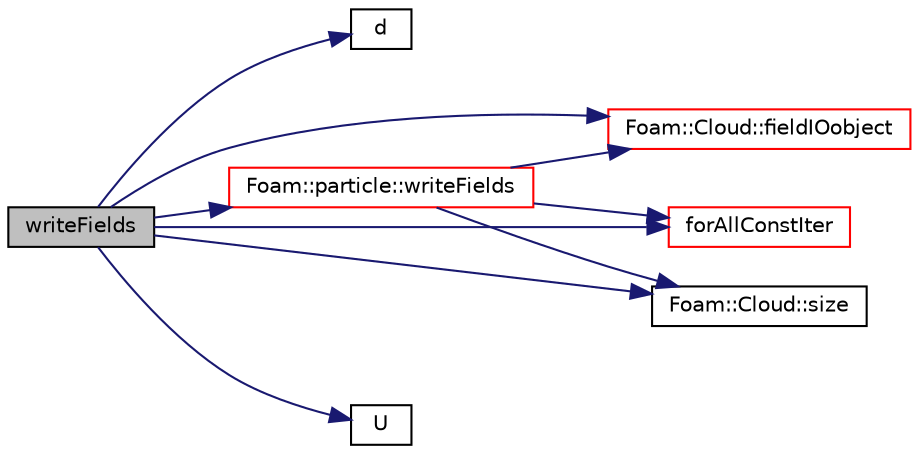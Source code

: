 digraph "writeFields"
{
  bgcolor="transparent";
  edge [fontname="Helvetica",fontsize="10",labelfontname="Helvetica",labelfontsize="10"];
  node [fontname="Helvetica",fontsize="10",shape=record];
  rankdir="LR";
  Node1 [label="writeFields",height=0.2,width=0.4,color="black", fillcolor="grey75", style="filled", fontcolor="black"];
  Node1 -> Node2 [color="midnightblue",fontsize="10",style="solid",fontname="Helvetica"];
  Node2 [label="d",height=0.2,width=0.4,color="black",URL="$a02448.html#a32cafc10ef1066f92a80e565110fce69",tooltip="Return diameter. "];
  Node1 -> Node3 [color="midnightblue",fontsize="10",style="solid",fontname="Helvetica"];
  Node3 [label="Foam::Cloud::fieldIOobject",height=0.2,width=0.4,color="red",URL="$a00271.html#aeff14efb16617f98e54d9c0c0ac06a37",tooltip="Helper to construct IOobject for field and current time. "];
  Node1 -> Node4 [color="midnightblue",fontsize="10",style="solid",fontname="Helvetica"];
  Node4 [label="forAllConstIter",height=0.2,width=0.4,color="red",URL="$a03091.html#ae21e2836509b0fa7f7cedf6493b11b09"];
  Node1 -> Node5 [color="midnightblue",fontsize="10",style="solid",fontname="Helvetica"];
  Node5 [label="Foam::Cloud::size",height=0.2,width=0.4,color="black",URL="$a00271.html#a65cea301e2d6033c43932d12d91c792f"];
  Node1 -> Node6 [color="midnightblue",fontsize="10",style="solid",fontname="Helvetica"];
  Node6 [label="U",height=0.2,width=0.4,color="black",URL="$a02448.html#a836d871041ff82c808364d73209840ae",tooltip="Return velocity. "];
  Node1 -> Node7 [color="midnightblue",fontsize="10",style="solid",fontname="Helvetica"];
  Node7 [label="Foam::particle::writeFields",height=0.2,width=0.4,color="red",URL="$a01812.html#a906eddb9c2a5710c531a5a57276cc18e",tooltip="Write the fields associated with the owner cloud. "];
  Node7 -> Node3 [color="midnightblue",fontsize="10",style="solid",fontname="Helvetica"];
  Node7 -> Node4 [color="midnightblue",fontsize="10",style="solid",fontname="Helvetica"];
  Node7 -> Node5 [color="midnightblue",fontsize="10",style="solid",fontname="Helvetica"];
}
